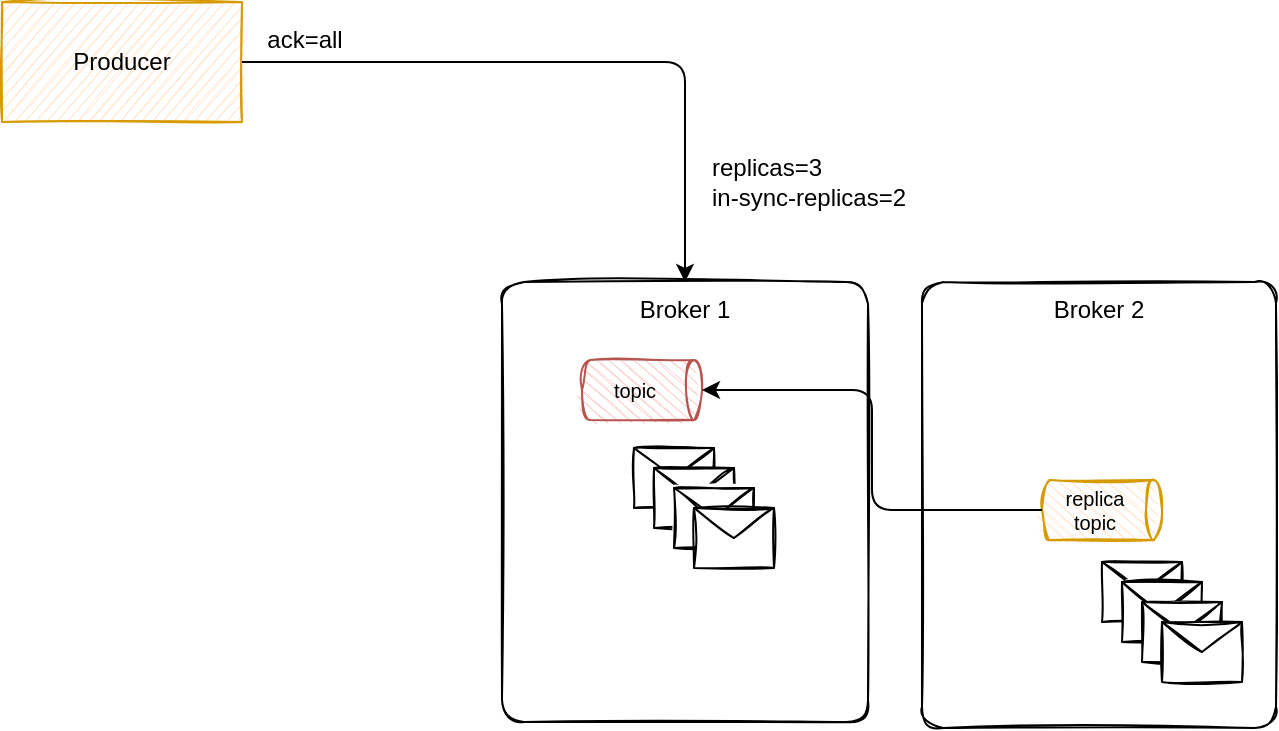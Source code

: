 <mxfile>
    <diagram id="VzATXcKWltoqgMeSLEH0" name="Page-1">
        <mxGraphModel dx="706" dy="592" grid="0" gridSize="10" guides="1" tooltips="1" connect="1" arrows="1" fold="1" page="1" pageScale="1" pageWidth="850" pageHeight="1100" math="0" shadow="0">
            <root>
                <mxCell id="0"/>
                <mxCell id="1" style="" parent="0"/>
                <mxCell id="2" value="Producer" style="rounded=0;whiteSpace=wrap;html=1;sketch=1;fillColor=#ffe6cc;strokeColor=#d79b00;" parent="1" vertex="1">
                    <mxGeometry x="30" y="30" width="120" height="60" as="geometry"/>
                </mxCell>
                <mxCell id="18" value="Broker 1" style="rounded=1;whiteSpace=wrap;html=1;sketch=1;arcSize=6;verticalAlign=top;" parent="1" vertex="1">
                    <mxGeometry x="280" y="170" width="183" height="220" as="geometry"/>
                </mxCell>
                <mxCell id="19" value="Broker 2" style="rounded=1;whiteSpace=wrap;html=1;sketch=1;arcSize=6;verticalAlign=top;" parent="1" vertex="1">
                    <mxGeometry x="490" y="170" width="177" height="223" as="geometry"/>
                </mxCell>
                <mxCell id="105" value="ack=all" style="text;html=1;align=center;verticalAlign=middle;resizable=0;points=[];autosize=1;strokeColor=none;fillColor=none;" parent="1" vertex="1">
                    <mxGeometry x="157" y="40" width="48" height="18" as="geometry"/>
                </mxCell>
                <mxCell id="106" value="replicas=3&lt;br&gt;in-sync-replicas=2" style="text;html=1;align=left;verticalAlign=middle;resizable=0;points=[];autosize=1;strokeColor=none;fillColor=none;" parent="1" vertex="1">
                    <mxGeometry x="383" y="104" width="107" height="32" as="geometry"/>
                </mxCell>
                <mxCell id="125" value="" style="shape=image;verticalLabelPosition=bottom;labelBackgroundColor=default;verticalAlign=top;aspect=fixed;imageAspect=0;image=https://upload.wikimedia.org/wikipedia/commons/thumb/0/0a/Apache_kafka-icon.svg/1200px-Apache_kafka-icon.svg.png;" vertex="1" parent="1">
                    <mxGeometry x="280" y="355" width="30" height="30" as="geometry"/>
                </mxCell>
                <mxCell id="126" value="" style="shape=image;verticalLabelPosition=bottom;labelBackgroundColor=default;verticalAlign=top;aspect=fixed;imageAspect=0;image=https://upload.wikimedia.org/wikipedia/commons/thumb/0/0a/Apache_kafka-icon.svg/1200px-Apache_kafka-icon.svg.png;" vertex="1" parent="1">
                    <mxGeometry x="495" y="355" width="30" height="30" as="geometry"/>
                </mxCell>
                <mxCell id="110" value="broker0" parent="0" visible="0"/>
                <mxCell id="111" value="Broker 0" style="rounded=1;whiteSpace=wrap;html=1;sketch=1;arcSize=6;verticalAlign=top;" parent="110" vertex="1">
                    <mxGeometry x="40" y="170" width="185" height="217" as="geometry"/>
                </mxCell>
                <mxCell id="112" value="topic" style="shape=cylinder3;whiteSpace=wrap;html=1;boundedLbl=1;backgroundOutline=1;size=4;fontSize=10;direction=south;fillColor=#f8cecc;strokeColor=#b85450;sketch=1;" parent="110" vertex="1">
                    <mxGeometry x="100" y="210" width="60" height="30" as="geometry"/>
                </mxCell>
                <mxCell id="113" style="edgeStyle=orthogonalEdgeStyle;html=1;" parent="110" target="112" edge="1">
                    <mxGeometry relative="1" as="geometry">
                        <mxPoint x="90" y="90" as="sourcePoint"/>
                    </mxGeometry>
                </mxCell>
                <mxCell id="114" style="edgeStyle=orthogonalEdgeStyle;html=1;entryX=0.5;entryY=0;entryDx=0;entryDy=0;entryPerimeter=0;" parent="110" target="112" edge="1">
                    <mxGeometry relative="1" as="geometry">
                        <mxPoint x="320" y="225" as="sourcePoint"/>
                    </mxGeometry>
                </mxCell>
                <mxCell id="115" style="edgeStyle=orthogonalEdgeStyle;html=1;entryX=0.855;entryY=0;entryDx=0;entryDy=1.16;entryPerimeter=0;" parent="110" target="112" edge="1">
                    <mxGeometry relative="1" as="geometry">
                        <mxPoint x="550" y="285" as="sourcePoint"/>
                    </mxGeometry>
                </mxCell>
                <mxCell id="116" value="replica topic" style="shape=cylinder3;whiteSpace=wrap;html=1;boundedLbl=1;backgroundOutline=1;size=4;fontSize=10;direction=south;fillColor=#ffe6cc;strokeColor=#d79b00;sketch=1;" parent="110" vertex="1">
                    <mxGeometry x="320" y="210" width="60" height="30" as="geometry"/>
                </mxCell>
                <mxCell id="117" value="replica topic" style="shape=cylinder3;whiteSpace=wrap;html=1;boundedLbl=1;backgroundOutline=1;size=4;fontSize=10;direction=south;fillColor=#ffe6cc;strokeColor=#d79b00;sketch=1;" parent="110" vertex="1">
                    <mxGeometry x="550" y="270" width="60" height="30" as="geometry"/>
                </mxCell>
                <mxCell id="24" value="mesg sent" style="locked=1;" parent="0"/>
                <mxCell id="26" value="" style="group" parent="24" vertex="1" connectable="0">
                    <mxGeometry x="70" y="250" width="40" height="30" as="geometry"/>
                </mxCell>
                <mxCell id="27" value="" style="rounded=0;whiteSpace=wrap;html=1;sketch=1;" parent="26" vertex="1">
                    <mxGeometry width="40" height="30" as="geometry"/>
                </mxCell>
                <mxCell id="28" value="" style="triangle;whiteSpace=wrap;html=1;sketch=1;rotation=90;" parent="26" vertex="1">
                    <mxGeometry x="12.5" y="-12.5" width="15" height="40" as="geometry"/>
                </mxCell>
                <mxCell id="29" value="" style="group" parent="24" vertex="1" connectable="0">
                    <mxGeometry x="80" y="260" width="40" height="30" as="geometry"/>
                </mxCell>
                <mxCell id="30" value="" style="rounded=0;whiteSpace=wrap;html=1;sketch=1;" parent="29" vertex="1">
                    <mxGeometry width="40" height="30" as="geometry"/>
                </mxCell>
                <mxCell id="31" value="" style="triangle;whiteSpace=wrap;html=1;sketch=1;rotation=90;" parent="29" vertex="1">
                    <mxGeometry x="12.5" y="-12.5" width="15" height="40" as="geometry"/>
                </mxCell>
                <mxCell id="32" value="" style="group" parent="24" vertex="1" connectable="0">
                    <mxGeometry x="90" y="270" width="40" height="30" as="geometry"/>
                </mxCell>
                <mxCell id="33" value="" style="rounded=0;whiteSpace=wrap;html=1;sketch=1;" parent="32" vertex="1">
                    <mxGeometry width="40" height="30" as="geometry"/>
                </mxCell>
                <mxCell id="34" value="" style="triangle;whiteSpace=wrap;html=1;sketch=1;rotation=90;" parent="32" vertex="1">
                    <mxGeometry x="12.5" y="-12.5" width="15" height="40" as="geometry"/>
                </mxCell>
                <mxCell id="35" value="" style="group" parent="24" vertex="1" connectable="0">
                    <mxGeometry x="100" y="280" width="40" height="30" as="geometry"/>
                </mxCell>
                <mxCell id="36" value="" style="rounded=0;whiteSpace=wrap;html=1;sketch=1;" parent="35" vertex="1">
                    <mxGeometry width="40" height="30" as="geometry"/>
                </mxCell>
                <mxCell id="37" value="" style="triangle;whiteSpace=wrap;html=1;sketch=1;rotation=90;" parent="35" vertex="1">
                    <mxGeometry x="12.5" y="-12.5" width="15" height="40" as="geometry"/>
                </mxCell>
                <mxCell id="38" value="message replicated" style="" parent="0"/>
                <mxCell id="51" value="" style="group" parent="38" vertex="1" connectable="0">
                    <mxGeometry x="580" y="310" width="70" height="60" as="geometry"/>
                </mxCell>
                <mxCell id="39" value="" style="group" parent="51" vertex="1" connectable="0">
                    <mxGeometry width="40" height="30" as="geometry"/>
                </mxCell>
                <mxCell id="40" value="" style="rounded=0;whiteSpace=wrap;html=1;sketch=1;" parent="39" vertex="1">
                    <mxGeometry width="40" height="30" as="geometry"/>
                </mxCell>
                <mxCell id="41" value="" style="triangle;whiteSpace=wrap;html=1;sketch=1;rotation=90;" parent="39" vertex="1">
                    <mxGeometry x="12.5" y="-12.5" width="15" height="40" as="geometry"/>
                </mxCell>
                <mxCell id="42" value="" style="group" parent="51" vertex="1" connectable="0">
                    <mxGeometry x="10" y="10" width="40" height="30" as="geometry"/>
                </mxCell>
                <mxCell id="43" value="" style="rounded=0;whiteSpace=wrap;html=1;sketch=1;" parent="42" vertex="1">
                    <mxGeometry width="40" height="30" as="geometry"/>
                </mxCell>
                <mxCell id="44" value="" style="triangle;whiteSpace=wrap;html=1;sketch=1;rotation=90;" parent="42" vertex="1">
                    <mxGeometry x="12.5" y="-12.5" width="15" height="40" as="geometry"/>
                </mxCell>
                <mxCell id="45" value="" style="group" parent="51" vertex="1" connectable="0">
                    <mxGeometry x="20" y="20" width="40" height="30" as="geometry"/>
                </mxCell>
                <mxCell id="46" value="" style="rounded=0;whiteSpace=wrap;html=1;sketch=1;" parent="45" vertex="1">
                    <mxGeometry width="40" height="30" as="geometry"/>
                </mxCell>
                <mxCell id="47" value="" style="triangle;whiteSpace=wrap;html=1;sketch=1;rotation=90;" parent="45" vertex="1">
                    <mxGeometry x="12.5" y="-12.5" width="15" height="40" as="geometry"/>
                </mxCell>
                <mxCell id="48" value="" style="group" parent="51" vertex="1" connectable="0">
                    <mxGeometry x="30" y="30" width="40" height="30" as="geometry"/>
                </mxCell>
                <mxCell id="49" value="" style="rounded=0;whiteSpace=wrap;html=1;sketch=1;" parent="48" vertex="1">
                    <mxGeometry width="40" height="30" as="geometry"/>
                </mxCell>
                <mxCell id="50" value="" style="triangle;whiteSpace=wrap;html=1;sketch=1;rotation=90;" parent="48" vertex="1">
                    <mxGeometry x="12.5" y="-12.5" width="15" height="40" as="geometry"/>
                </mxCell>
                <mxCell id="52" value="" style="group" parent="38" vertex="1" connectable="0">
                    <mxGeometry x="346" y="253" width="70" height="60" as="geometry"/>
                </mxCell>
                <mxCell id="53" value="" style="group" parent="52" vertex="1" connectable="0">
                    <mxGeometry width="40" height="30" as="geometry"/>
                </mxCell>
                <mxCell id="54" value="" style="rounded=0;whiteSpace=wrap;html=1;sketch=1;" parent="53" vertex="1">
                    <mxGeometry width="40" height="30" as="geometry"/>
                </mxCell>
                <mxCell id="55" value="" style="triangle;whiteSpace=wrap;html=1;sketch=1;rotation=90;" parent="53" vertex="1">
                    <mxGeometry x="12.5" y="-12.5" width="15" height="40" as="geometry"/>
                </mxCell>
                <mxCell id="56" value="" style="group" parent="52" vertex="1" connectable="0">
                    <mxGeometry x="10" y="10" width="40" height="30" as="geometry"/>
                </mxCell>
                <mxCell id="57" value="" style="rounded=0;whiteSpace=wrap;html=1;sketch=1;" parent="56" vertex="1">
                    <mxGeometry width="40" height="30" as="geometry"/>
                </mxCell>
                <mxCell id="58" value="" style="triangle;whiteSpace=wrap;html=1;sketch=1;rotation=90;" parent="56" vertex="1">
                    <mxGeometry x="12.5" y="-12.5" width="15" height="40" as="geometry"/>
                </mxCell>
                <mxCell id="59" value="" style="group" parent="52" vertex="1" connectable="0">
                    <mxGeometry x="20" y="20" width="40" height="30" as="geometry"/>
                </mxCell>
                <mxCell id="60" value="" style="rounded=0;whiteSpace=wrap;html=1;sketch=1;" parent="59" vertex="1">
                    <mxGeometry width="40" height="30" as="geometry"/>
                </mxCell>
                <mxCell id="61" value="" style="triangle;whiteSpace=wrap;html=1;sketch=1;rotation=90;" parent="59" vertex="1">
                    <mxGeometry x="12.5" y="-12.5" width="15" height="40" as="geometry"/>
                </mxCell>
                <mxCell id="62" value="" style="group" parent="52" vertex="1" connectable="0">
                    <mxGeometry x="30" y="30" width="40" height="30" as="geometry"/>
                </mxCell>
                <mxCell id="63" value="" style="rounded=0;whiteSpace=wrap;html=1;sketch=1;" parent="62" vertex="1">
                    <mxGeometry width="40" height="30" as="geometry"/>
                </mxCell>
                <mxCell id="64" value="" style="triangle;whiteSpace=wrap;html=1;sketch=1;rotation=90;" parent="62" vertex="1">
                    <mxGeometry x="12.5" y="-12.5" width="15" height="40" as="geometry"/>
                </mxCell>
                <mxCell id="119" value="replica topic" style="shape=cylinder3;whiteSpace=wrap;html=1;boundedLbl=1;backgroundOutline=1;size=4;fontSize=10;direction=south;fillColor=#ffe6cc;strokeColor=#d79b00;sketch=1;" parent="38" vertex="1">
                    <mxGeometry x="550" y="269" width="60" height="30" as="geometry"/>
                </mxCell>
                <mxCell id="98" value="error" style="" parent="0"/>
                <mxCell id="99" value="" style="ellipse;shape=cloud;whiteSpace=wrap;html=1;sketch=1;fillColor=default;strokeColor=#b85450;" parent="98" vertex="1">
                    <mxGeometry x="50" y="140" width="190" height="240" as="geometry"/>
                </mxCell>
                <mxCell id="104" value="Boom!!!" style="ellipse;shape=cloud;whiteSpace=wrap;html=1;sketch=1;fillColor=default;strokeColor=#b85450;" parent="98" vertex="1">
                    <mxGeometry x="75.5" y="165" width="139" height="183" as="geometry"/>
                </mxCell>
                <mxCell id="120" value="reconnect" parent="0"/>
                <mxCell id="121" style="edgeStyle=orthogonalEdgeStyle;html=1;" parent="120" source="2" target="18" edge="1">
                    <mxGeometry relative="1" as="geometry"/>
                </mxCell>
                <mxCell id="122" value="topic" style="shape=cylinder3;whiteSpace=wrap;html=1;boundedLbl=1;backgroundOutline=1;size=4;fontSize=10;direction=south;fillColor=#f8cecc;strokeColor=#b85450;sketch=1;" parent="120" vertex="1">
                    <mxGeometry x="320" y="209" width="60" height="30" as="geometry"/>
                </mxCell>
                <mxCell id="123" style="edgeStyle=orthogonalEdgeStyle;html=1;entryX=0.5;entryY=0;entryDx=0;entryDy=0;entryPerimeter=0;" parent="120" source="119" target="122" edge="1">
                    <mxGeometry relative="1" as="geometry"/>
                </mxCell>
                <mxCell id="124" value="" style="rounded=0;whiteSpace=wrap;html=1;strokeColor=none;" parent="120" vertex="1">
                    <mxGeometry x="47" y="150" width="200" height="234" as="geometry"/>
                </mxCell>
            </root>
        </mxGraphModel>
    </diagram>
</mxfile>